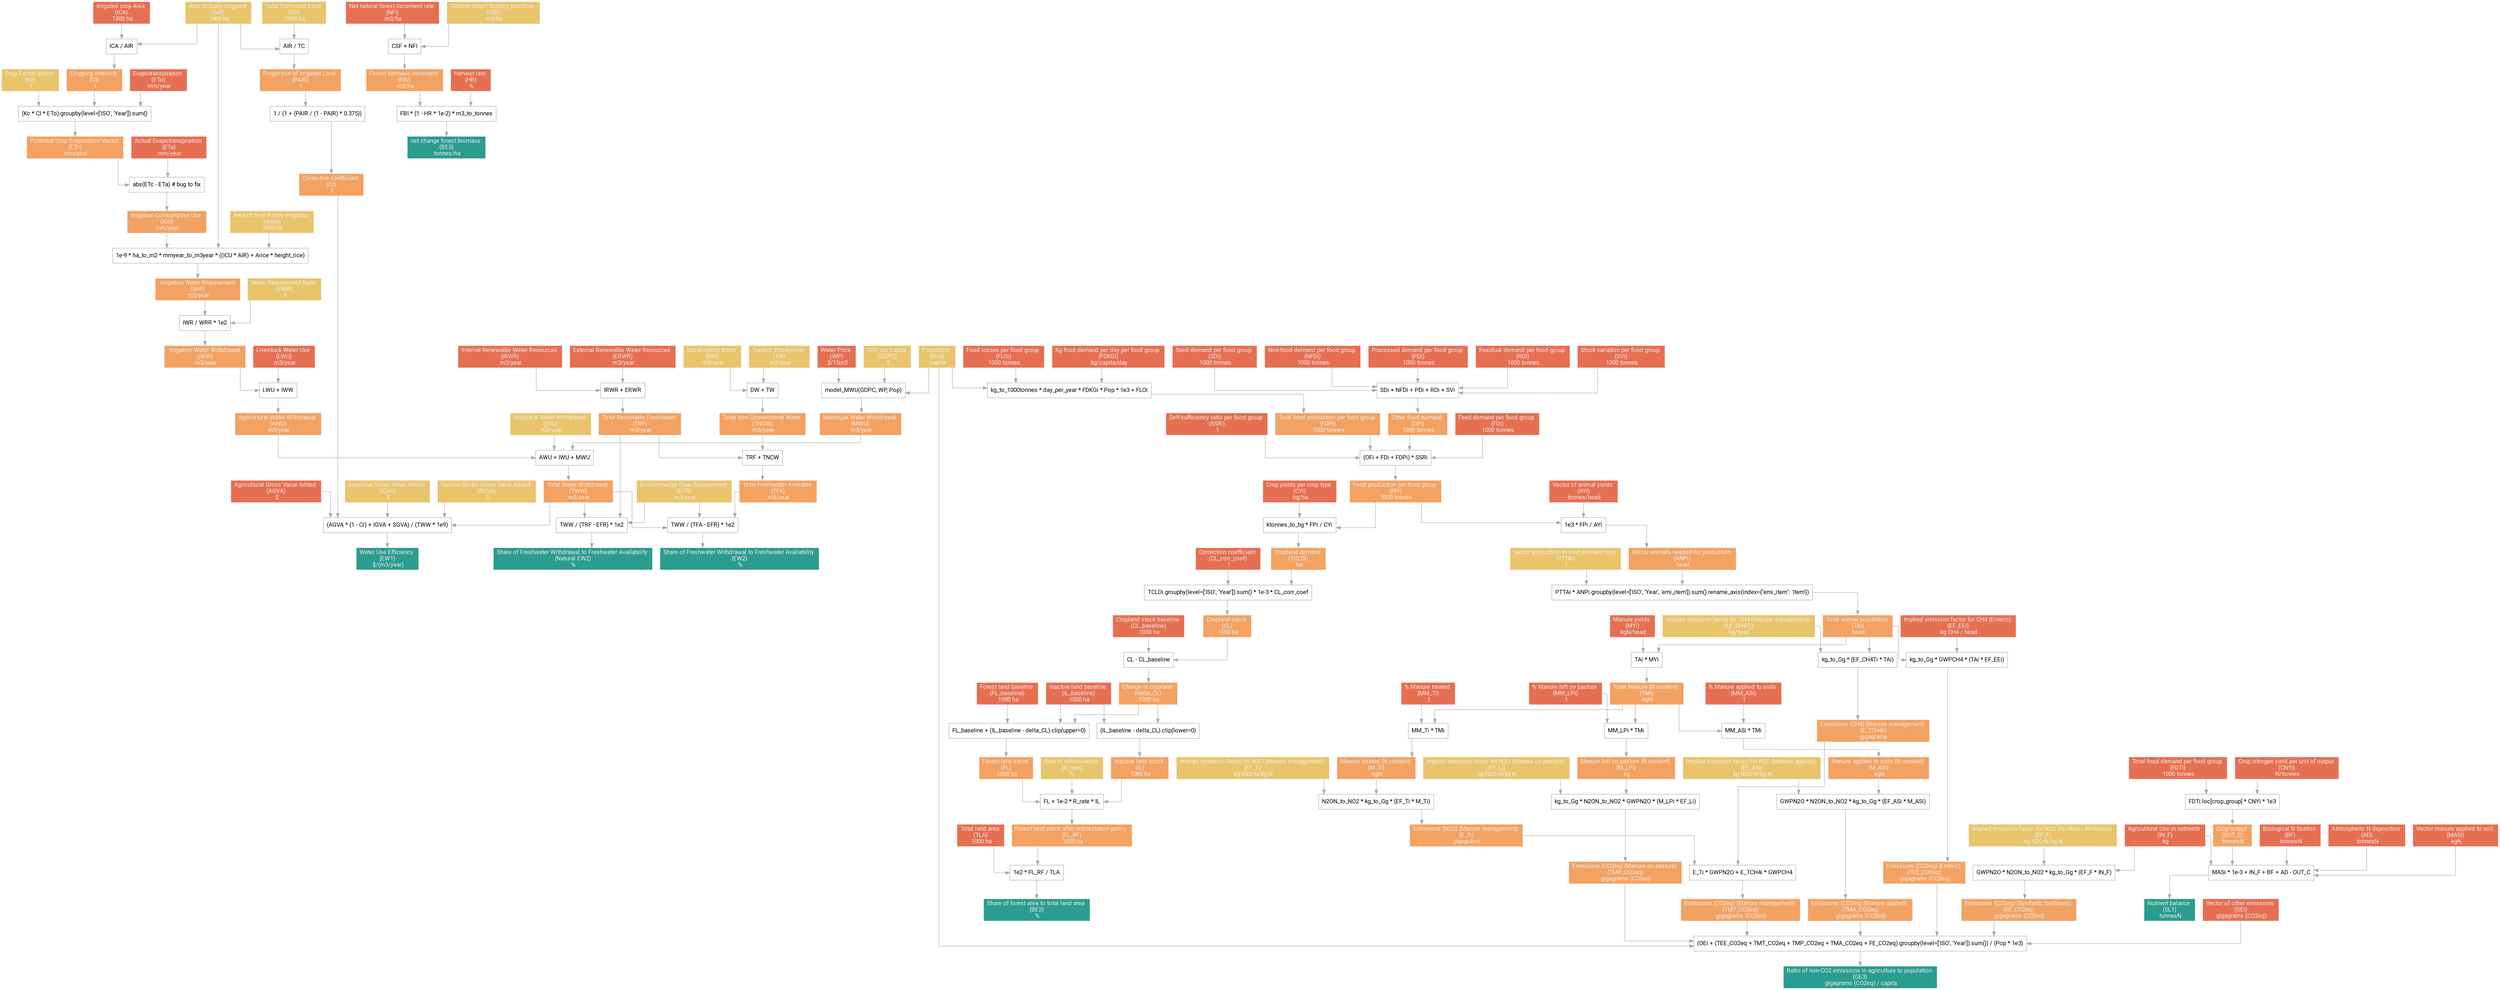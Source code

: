 digraph {
	graph [splines=ortho]
	Kc [label=Kc color="#eeeeee" fillcolor="#e9c46a" fontcolor="#eeeeee" fontname=roboto label="Crop Factor Vector 
 (Kc) 
 1" peripheries=1 shape=rectangle style=filled]
	ICA [label=ICA color="#eeeeee" fillcolor="#e76f51" fontcolor="#eeeeee" fontname=roboto label="Irrigated crop Area 
 (ICA) 
 1000 ha" peripheries=1 shape=rectangle style=filled]
	CI [label=CI color="#eeeeee" fillcolor="#f4a261" fontcolor="#eeeeee" fontname=roboto label="Cropping Intensity 
 (CI) 
 1" peripheries=1 shape=rectangle style=filled]
	CI_comp [label=CI_comp color="#A9A9A9" fillcolor="#e76f51" fontcolor="#000000" fontname=roboto label="ICA / AIR" peripheries=1 shape=rectangle style=""]
	ETo [label=ETo color="#eeeeee" fillcolor="#e76f51" fontcolor="#eeeeee" fontname=roboto label="Evapotranspiration 
 (ETo) 
 mm/year" peripheries=1 shape=rectangle style=filled]
	ETc [label=ETc color="#eeeeee" fillcolor="#f4a261" fontcolor="#eeeeee" fontname=roboto label="Potential Crop Evaporation Vector 
 (ETc) 
 mm/year" peripheries=1 shape=rectangle style=filled]
	ETc_comp [label=ETc_comp color="#A9A9A9" fillcolor="#e76f51" fontcolor="#000000" fontname=roboto label="(Kc * CI * ETo).groupby(level=['ISO', 'Year']).sum()" peripheries=1 shape=rectangle style=""]
	ETa [label=ETa color="#eeeeee" fillcolor="#e76f51" fontcolor="#eeeeee" fontname=roboto label="Actual Evapotranspiration 
 (ETa) 
 mm/year" peripheries=1 shape=rectangle style=filled]
	ICU [label=ICU color="#eeeeee" fillcolor="#f4a261" fontcolor="#eeeeee" fontname=roboto label="Irrigation Consumptive Use 
 (ICU) 
 mm/year" peripheries=1 shape=rectangle style=filled]
	ICU_comp [label=ICU_comp color="#A9A9A9" fillcolor="#e76f51" fontcolor="#000000" fontname=roboto label="abs(ETc - ETa) # bug to fix" peripheries=1 shape=rectangle style=""]
	AIR [label=AIR color="#eeeeee" fillcolor="#e9c46a" fontcolor="#eeeeee" fontname=roboto label="Area Actually Irrigated 
 (AIR) 
 1000 ha" peripheries=1 shape=rectangle style=filled]
	Arice [label=Arice color="#eeeeee" fillcolor="#e9c46a" fontcolor="#eeeeee" fontname=roboto label="Area of Rice Paddy Irrigation 
 (Arice) 
 1000 ha" peripheries=1 shape=rectangle style=filled]
	WRR [label=WRR color="#eeeeee" fillcolor="#e9c46a" fontcolor="#eeeeee" fontname=roboto label="Water Requirement Ratio 
 (WRR) 
 1" peripheries=1 shape=rectangle style=filled]
	IWR [label=IWR color="#eeeeee" fillcolor="#f4a261" fontcolor="#eeeeee" fontname=roboto label=" Irrigation Water Requirement 
 (IWR) 
 m3/year" peripheries=1 shape=rectangle style=filled]
	IWR_comp [label=IWR_comp color="#A9A9A9" fillcolor="#e76f51" fontcolor="#000000" fontname=roboto label="1e-9 * ha_to_m2 * mmyear_to_m3year * ((ICU * AIR) + Arice * height_rice)" peripheries=1 shape=rectangle style=""]
	IWW [label=IWW color="#eeeeee" fillcolor="#f4a261" fontcolor="#eeeeee" fontname=roboto label=" Irrigation Water Withdrawal 
 (IWW) 
 m3/year" peripheries=1 shape=rectangle style=filled]
	IWW_comp [label=IWW_comp color="#A9A9A9" fillcolor="#e76f51" fontcolor="#000000" fontname=roboto label="IWR / WRR * 1e2" peripheries=1 shape=rectangle style=""]
	LWU [label=LWU color="#eeeeee" fillcolor="#e76f51" fontcolor="#eeeeee" fontname=roboto label="Livestock Water Use 
 (LWU) 
 m3/year" peripheries=1 shape=rectangle style=filled]
	AWU [label=AWU color="#eeeeee" fillcolor="#f4a261" fontcolor="#eeeeee" fontname=roboto label="Agricultural Water Withdrawal 
 (AWU) 
 m3/year" peripheries=1 shape=rectangle style=filled]
	AWU_comp [label=AWU_comp color="#A9A9A9" fillcolor="#e76f51" fontcolor="#000000" fontname=roboto label="LWU + IWW" peripheries=1 shape=rectangle style=""]
	IWU [label=IWU color="#eeeeee" fillcolor="#e9c46a" fontcolor="#eeeeee" fontname=roboto label="Industrial Water Withdrawal 
 (IWU) 
 m3/year" peripheries=1 shape=rectangle style=filled]
	MWU [label=MWU color="#eeeeee" fillcolor="#f4a261" fontcolor="#eeeeee" fontname=roboto label="Municipal Water Withdrawal 
 (MWU) 
 m3/year" peripheries=1 shape=rectangle style=filled]
	MWU_comp [label=MWU_comp color="#A9A9A9" fillcolor="#e76f51" fontcolor="#000000" fontname=roboto label="model_MWU(GDPC, WP, Pop)" peripheries=1 shape=rectangle style=""]
	TWW [label=TWW color="#eeeeee" fillcolor="#f4a261" fontcolor="#eeeeee" fontname=roboto label="Total Water Withdrawal 
 (TWW) 
 m3/year" peripheries=1 shape=rectangle style=filled]
	TWW_comp [label=TWW_comp color="#A9A9A9" fillcolor="#e76f51" fontcolor="#000000" fontname=roboto label="AWU + IWU + MWU" peripheries=1 shape=rectangle style=""]
	AGVA [label=AGVA color="#eeeeee" fillcolor="#e76f51" fontcolor="#eeeeee" fontname=roboto label="Agricultural Gross Value Added 
 (AGVA) 
 $" peripheries=1 shape=rectangle style=filled]
	TC [label=TC color="#eeeeee" fillcolor="#e9c46a" fontcolor="#eeeeee" fontname=roboto label="Total Cultivated Land 
 (TC) 
 1000 ha" peripheries=1 shape=rectangle style=filled]
	PAIR [label=PAIR color="#eeeeee" fillcolor="#f4a261" fontcolor="#eeeeee" fontname=roboto label="Proportion of Irrigated Land 
 (PAIR) 
 1" peripheries=1 shape=rectangle style=filled]
	PAIR_comp [label=PAIR_comp color="#A9A9A9" fillcolor="#e76f51" fontcolor="#000000" fontname=roboto label="AIR / TC" peripheries=1 shape=rectangle style=""]
	Cr [label=Cr color="#eeeeee" fillcolor="#f4a261" fontcolor="#eeeeee" fontname=roboto label="Corrective coefficient 
 (Cr) 
 1" peripheries=1 shape=rectangle style=filled]
	Cr_comp [label=Cr_comp color="#A9A9A9" fillcolor="#e76f51" fontcolor="#000000" fontname=roboto label="1 / (1 + (PAIR / (1 - PAIR) * 0.375))" peripheries=1 shape=rectangle style=""]
	IGVA [label=IGVA color="#eeeeee" fillcolor="#e9c46a" fontcolor="#eeeeee" fontname=roboto label="Industrial Gross Value Added 
 (IGVA) 
 $" peripheries=1 shape=rectangle style=filled]
	SGVA [label=SGVA color="#eeeeee" fillcolor="#e9c46a" fontcolor="#eeeeee" fontname=roboto label="Service Sector Gross Value Added 
 (SGVA) 
 $" peripheries=1 shape=rectangle style=filled]
	EW1 [label=EW1 color="#eeeeee" fillcolor="#2a9d8f" fontcolor="#eeeeee" fontname=roboto label="Water Use Efficiency 
 (EW1) 
 $/(m3/year)" peripheries=1 shape=rectangle style=filled]
	EW1_comp [label=EW1_comp color="#A9A9A9" fillcolor="#e76f51" fontcolor="#000000" fontname=roboto label="(AGVA * (1 - Cr) + IGVA + SGVA) / (TWW * 1e9)" peripheries=1 shape=rectangle style=""]
	IRWR [label=IRWR color="#eeeeee" fillcolor="#e76f51" fontcolor="#eeeeee" fontname=roboto label="Internal Renewable Water Resources 
 (IRWR) 
 m3/year" peripheries=1 shape=rectangle style=filled]
	ERWR [label=ERWR color="#eeeeee" fillcolor="#e76f51" fontcolor="#eeeeee" fontname=roboto label="External Renewable Water Resources 
 (ERWR) 
 m3/year" peripheries=1 shape=rectangle style=filled]
	TRF [label=TRF color="#eeeeee" fillcolor="#f4a261" fontcolor="#eeeeee" fontname=roboto label="Total Renewable Freshwater 
 (TRF) 
 m3/year" peripheries=1 shape=rectangle style=filled]
	TRF_comp [label=TRF_comp color="#A9A9A9" fillcolor="#e76f51" fontcolor="#000000" fontname=roboto label="IRWR + ERWR" peripheries=1 shape=rectangle style=""]
	DW [label=DW color="#eeeeee" fillcolor="#e9c46a" fontcolor="#eeeeee" fontname=roboto label="Desalination Water 
 (DW) 
 m3/year" peripheries=1 shape=rectangle style=filled]
	TW [label=TW color="#eeeeee" fillcolor="#e9c46a" fontcolor="#eeeeee" fontname=roboto label="Treated Wastewater 
 (TW) 
 m3/year" peripheries=1 shape=rectangle style=filled]
	TNCW [label=TNCW color="#eeeeee" fillcolor="#f4a261" fontcolor="#eeeeee" fontname=roboto label="Total Non Conventional Water 
 (TNCW) 
 m3/year" peripheries=1 shape=rectangle style=filled]
	TNCW_comp [label=TNCW_comp color="#A9A9A9" fillcolor="#e76f51" fontcolor="#000000" fontname=roboto label="DW + TW" peripheries=1 shape=rectangle style=""]
	TFA [label=TFA color="#eeeeee" fillcolor="#f4a261" fontcolor="#eeeeee" fontname=roboto label="Total Freshwater Available 
 (TFA) 
 m3/year" peripheries=1 shape=rectangle style=filled]
	TFA_comp [label=TFA_comp color="#A9A9A9" fillcolor="#e76f51" fontcolor="#000000" fontname=roboto label="TRF + TNCW" peripheries=1 shape=rectangle style=""]
	EFR [label=EFR color="#eeeeee" fillcolor="#e9c46a" fontcolor="#eeeeee" fontname=roboto label="Environmental Flow Requirement 
 (EFR) 
 m3/year" peripheries=1 shape=rectangle style=filled]
	EW2 [label=EW2 color="#eeeeee" fillcolor="#2a9d8f" fontcolor="#eeeeee" fontname=roboto label="Share of Freshwater Withdrawal to Freshwater Availability 
 (EW2) 
 %" peripheries=1 shape=rectangle style=filled]
	EW2_comp [label=EW2_comp color="#A9A9A9" fillcolor="#e76f51" fontcolor="#000000" fontname=roboto label="TWW / (TFA - EFR) * 1e2" peripheries=1 shape=rectangle style=""]
	"Natural EW2" [label="Natural EW2" color="#eeeeee" fillcolor="#2a9d8f" fontcolor="#eeeeee" fontname=roboto label="Share of Freshwater Withdrawal to Freshwater Availability 
 (Natural EW2) 
 %" peripheries=1 shape=rectangle style=filled]
	"Natural EW2_comp" [label="Natural EW2_comp" color="#A9A9A9" fillcolor="#e76f51" fontcolor="#000000" fontname=roboto label="TWW / (TRF - EFR) * 1e2" peripheries=1 shape=rectangle style=""]
	WP [label=WP color="#eeeeee" fillcolor="#e76f51" fontcolor="#eeeeee" fontname=roboto label="Water Price 
 (WP) 
 $/15m3" peripheries=1 shape=rectangle style=filled]
	GDPC [label=GDPC color="#eeeeee" fillcolor="#e9c46a" fontcolor="#eeeeee" fontname=roboto label="GDP per capita 
 (GDPC) 
 $" peripheries=1 shape=rectangle style=filled]
	Pop [label=Pop color="#eeeeee" fillcolor="#e9c46a" fontcolor="#eeeeee" fontname=roboto label="Population 
 (Pop) 
 capita" peripheries=1 shape=rectangle style=filled]
	TCLDi [label=TCLDi color="#eeeeee" fillcolor="#f4a261" fontcolor="#eeeeee" fontname=roboto label="Cropland demand 
 (TCLDi) 
 ha" peripheries=1 shape=rectangle style=filled]
	TCLDi_comp [label=TCLDi_comp color="#A9A9A9" fillcolor="#e76f51" fontcolor="#000000" fontname=roboto label="ktonnes_to_hg * FPi / CYi" peripheries=1 shape=rectangle style=""]
	CYi [label=CYi color="#eeeeee" fillcolor="#e76f51" fontcolor="#eeeeee" fontname=roboto label="Crop yields per crop type 
 (CYi) 
 hg/ha" peripheries=1 shape=rectangle style=filled]
	FPi [label=FPi color="#eeeeee" fillcolor="#f4a261" fontcolor="#eeeeee" fontname=roboto label="Food production per food group 
 (FPi) 
 1000 tonnes" peripheries=1 shape=rectangle style=filled]
	FPi_comp [label=FPi_comp color="#A9A9A9" fillcolor="#e76f51" fontcolor="#000000" fontname=roboto label="(OFi + FDi + FDPi) * SSRi" peripheries=1 shape=rectangle style=""]
	FLOi [label=FLOi color="#eeeeee" fillcolor="#e76f51" fontcolor="#eeeeee" fontname=roboto label="Food losses per food group 
 (FLOi) 
 1000 tonnes" peripheries=1 shape=rectangle style=filled]
	FDKGi [label=FDKGi color="#eeeeee" fillcolor="#e76f51" fontcolor="#eeeeee" fontname=roboto label="Kg food demand per day per food group 
 (FDKGi) 
 kg/capita/day" peripheries=1 shape=rectangle style=filled]
	SSRi [label=SSRi color="#eeeeee" fillcolor="#e76f51" fontcolor="#eeeeee" fontname=roboto label="Self-sufficiency ratio per food group 
 (SSRi) 
 1" peripheries=1 shape=rectangle style=filled]
	FDPi [label=FDPi color="#eeeeee" fillcolor="#f4a261" fontcolor="#eeeeee" fontname=roboto label="Total food production per food group 
 (FDPi) 
 1000 tonnes" peripheries=1 shape=rectangle style=filled]
	FDPi_comp [label=FDPi_comp color="#A9A9A9" fillcolor="#e76f51" fontcolor="#000000" fontname=roboto label="kg_to_1000tonnes * day_per_year * FDKGi * Pop * 1e3 + FLOi" peripheries=1 shape=rectangle style=""]
	OFi [label=OFi color="#eeeeee" fillcolor="#f4a261" fontcolor="#eeeeee" fontname=roboto label="Other food demand 
 (OFi) 
 1000 tonnes" peripheries=1 shape=rectangle style=filled]
	OFi_comp [label=OFi_comp color="#A9A9A9" fillcolor="#e76f51" fontcolor="#000000" fontname=roboto label="SDi + NFDi + PDi + RDi + SVi" peripheries=1 shape=rectangle style=""]
	SDi [label=SDi color="#eeeeee" fillcolor="#e76f51" fontcolor="#eeeeee" fontname=roboto label="Seed demand per food group 
 (SDi) 
 1000 tonnes" peripheries=1 shape=rectangle style=filled]
	NFDi [label=NFDi color="#eeeeee" fillcolor="#e76f51" fontcolor="#eeeeee" fontname=roboto label="Non-food demand per food group 
 (NFDi) 
 1000 tonnes" peripheries=1 shape=rectangle style=filled]
	PDi [label=PDi color="#eeeeee" fillcolor="#e76f51" fontcolor="#eeeeee" fontname=roboto label="Processed demand per food group 
 (PDi) 
 1000 tonnes" peripheries=1 shape=rectangle style=filled]
	RDi [label=RDi color="#eeeeee" fillcolor="#e76f51" fontcolor="#eeeeee" fontname=roboto label="Residual demand per food group 
 (RDi) 
 1000 tonnes" peripheries=1 shape=rectangle style=filled]
	SVi [label=SVi color="#eeeeee" fillcolor="#e76f51" fontcolor="#eeeeee" fontname=roboto label="Stock variation per food group 
 (SVi) 
 1000 tonnes" peripheries=1 shape=rectangle style=filled]
	FDi [label=FDi color="#eeeeee" fillcolor="#e76f51" fontcolor="#eeeeee" fontname=roboto label="Feed demand per food group 
 (FDi) 
 1000 tonnes" peripheries=1 shape=rectangle style=filled]
	CL [label=CL color="#eeeeee" fillcolor="#f4a261" fontcolor="#eeeeee" fontname=roboto label="Cropland stock 
 (CL) 
 1000 ha" peripheries=1 shape=rectangle style=filled]
	CL_comp [label=CL_comp color="#A9A9A9" fillcolor="#e76f51" fontcolor="#000000" fontname=roboto label="TCLDi.groupby(level=['ISO', 'Year']).sum() * 1e-3 * CL_corr_coef" peripheries=1 shape=rectangle style=""]
	CL_baseline [label=CL_baseline color="#eeeeee" fillcolor="#e76f51" fontcolor="#eeeeee" fontname=roboto label="Cropland stock baseline 
 (CL_baseline) 
 1000 ha" peripheries=1 shape=rectangle style=filled]
	delta_CL [label=delta_CL color="#eeeeee" fillcolor="#f4a261" fontcolor="#eeeeee" fontname=roboto label="Change in cropland 
 (delta_CL) 
 1000 ha" peripheries=1 shape=rectangle style=filled]
	delta_CL_comp [label=delta_CL_comp color="#A9A9A9" fillcolor="#e76f51" fontcolor="#000000" fontname=roboto label="CL - CL_baseline" peripheries=1 shape=rectangle style=""]
	IL_baseline [label=IL_baseline color="#eeeeee" fillcolor="#e76f51" fontcolor="#eeeeee" fontname=roboto label="Inactive land baseline 
 (IL_baseline) 
 1000 ha" peripheries=1 shape=rectangle style=filled]
	FL_baseline [label=FL_baseline color="#eeeeee" fillcolor="#e76f51" fontcolor="#eeeeee" fontname=roboto label="Forest land baseline 
 (FL_baseline) 
 1000 ha" peripheries=1 shape=rectangle style=filled]
	IL [label=IL color="#eeeeee" fillcolor="#f4a261" fontcolor="#eeeeee" fontname=roboto label="Inactive land stock 
 (IL) 
 1000 ha" peripheries=1 shape=rectangle style=filled]
	IL_comp [label=IL_comp color="#A9A9A9" fillcolor="#e76f51" fontcolor="#000000" fontname=roboto label="(IL_baseline - delta_CL).clip(lower=0)" peripheries=1 shape=rectangle style=""]
	FL [label=FL color="#eeeeee" fillcolor="#f4a261" fontcolor="#eeeeee" fontname=roboto label="Forest land stock 
 (FL) 
 1000 ha" peripheries=1 shape=rectangle style=filled]
	FL_comp [label=FL_comp color="#A9A9A9" fillcolor="#e76f51" fontcolor="#000000" fontname=roboto label="FL_baseline + (IL_baseline - delta_CL).clip(upper=0)" peripheries=1 shape=rectangle style=""]
	TLA [label=TLA color="#eeeeee" fillcolor="#e76f51" fontcolor="#eeeeee" fontname=roboto label="Total land area 
 (TLA) 
 1000 ha" peripheries=1 shape=rectangle style=filled]
	R_rate [label=R_rate color="#eeeeee" fillcolor="#e9c46a" fontcolor="#eeeeee" fontname=roboto label="Rate of reforestation 
 (R_rate) 
 %" peripheries=1 shape=rectangle style=filled]
	FL_RF [label=FL_RF color="#eeeeee" fillcolor="#f4a261" fontcolor="#eeeeee" fontname=roboto label="Forest land stock after reforestation policy 
 (FL_RF) 
 1000 ha" peripheries=1 shape=rectangle style=filled]
	FL_RF_comp [label=FL_RF_comp color="#A9A9A9" fillcolor="#e76f51" fontcolor="#000000" fontname=roboto label="FL + 1e-2 * R_rate * IL" peripheries=1 shape=rectangle style=""]
	BE2 [label=BE2 color="#eeeeee" fillcolor="#2a9d8f" fontcolor="#eeeeee" fontname=roboto label="Share of forest area to total land area 
 (BE2) 
 %" peripheries=1 shape=rectangle style=filled]
	BE2_comp [label=BE2_comp color="#A9A9A9" fillcolor="#e76f51" fontcolor="#000000" fontname=roboto label="1e2 * FL_RF / TLA" peripheries=1 shape=rectangle style=""]
	CL_corr_coef [label=CL_corr_coef color="#eeeeee" fillcolor="#e76f51" fontcolor="#eeeeee" fontname=roboto label="Correction coefficient 
 (CL_corr_coef) 
 1" peripheries=1 shape=rectangle style=filled]
	TAi [label=TAi color="#eeeeee" fillcolor="#f4a261" fontcolor="#eeeeee" fontname=roboto label="Total animal population 
 (TAi) 
 head" peripheries=1 shape=rectangle style=filled]
	TAi_comp [label=TAi_comp color="#A9A9A9" fillcolor="#e76f51" fontcolor="#000000" fontname=roboto label="PTTAi * ANPi.groupby(level=['ISO', 'Year', 'emi_item']).sum().rename_axis(index={\"emi_item\": 'Item'})" peripheries=1 shape=rectangle style=""]
	MYi [label=MYi color="#eeeeee" fillcolor="#e76f51" fontcolor="#eeeeee" fontname=roboto label="Manure yields 
 (MYi) 
 kgN/head" peripheries=1 shape=rectangle style=filled]
	TMi [label=TMi color="#eeeeee" fillcolor="#f4a261" fontcolor="#eeeeee" fontname=roboto label="Total Manure (N content) 
 (TMi) 
 kgN" peripheries=1 shape=rectangle style=filled]
	TMi_comp [label=TMi_comp color="#A9A9A9" fillcolor="#e76f51" fontcolor="#000000" fontname=roboto label="TAi * MYi" peripheries=1 shape=rectangle style=""]
	AYi [label=AYi color="#eeeeee" fillcolor="#e76f51" fontcolor="#eeeeee" fontname=roboto label="Vector of animal yields 
 (AYi) 
 tonnes/head" peripheries=1 shape=rectangle style=filled]
	ANPi [label=ANPi color="#eeeeee" fillcolor="#f4a261" fontcolor="#eeeeee" fontname=roboto label="Vector animals needed for production 
 (ANPi) 
 head" peripheries=1 shape=rectangle style=filled]
	ANPi_comp [label=ANPi_comp color="#A9A9A9" fillcolor="#e76f51" fontcolor="#000000" fontname=roboto label="1e3 * FPi / AYi" peripheries=1 shape=rectangle style=""]
	PTTAi [label=PTTAi color="#eeeeee" fillcolor="#e9c46a" fontcolor="#eeeeee" fontname=roboto label="vector production-to-total animals ratio 
 (PTTAi) 
 1" peripheries=1 shape=rectangle style=filled]
	MM_ASi [label=MM_ASi color="#eeeeee" fillcolor="#e76f51" fontcolor="#eeeeee" fontname=roboto label="% Manure applied to soils 
 (MM_ASi) 
 1" peripheries=1 shape=rectangle style=filled]
	MM_LPi [label=MM_LPi color="#eeeeee" fillcolor="#e76f51" fontcolor="#eeeeee" fontname=roboto label="% Manure left on pasture 
 (MM_LPi) 
 1" peripheries=1 shape=rectangle style=filled]
	MM_Ti [label=MM_Ti color="#eeeeee" fillcolor="#e76f51" fontcolor="#eeeeee" fontname=roboto label="% Manure treated 
 (MM_Ti) 
 1" peripheries=1 shape=rectangle style=filled]
	M_Ti [label=M_Ti color="#eeeeee" fillcolor="#f4a261" fontcolor="#eeeeee" fontname=roboto label="Manure treated (N content) 
 (M_Ti) 
 kgN" peripheries=1 shape=rectangle style=filled]
	M_Ti_comp [label=M_Ti_comp color="#A9A9A9" fillcolor="#e76f51" fontcolor="#000000" fontname=roboto label="MM_Ti * TMi" peripheries=1 shape=rectangle style=""]
	M_LPi [label=M_LPi color="#eeeeee" fillcolor="#f4a261" fontcolor="#eeeeee" fontname=roboto label="Manure left on pasture (N content) 
 (M_LPi) 
 kg" peripheries=1 shape=rectangle style=filled]
	M_LPi_comp [label=M_LPi_comp color="#A9A9A9" fillcolor="#e76f51" fontcolor="#000000" fontname=roboto label="MM_LPi * TMi" peripheries=1 shape=rectangle style=""]
	M_ASi [label=M_ASi color="#eeeeee" fillcolor="#f4a261" fontcolor="#eeeeee" fontname=roboto label="Manure applied to soils (N content) 
 (M_ASi) 
 kgN" peripheries=1 shape=rectangle style=filled]
	M_ASi_comp [label=M_ASi_comp color="#A9A9A9" fillcolor="#e76f51" fontcolor="#000000" fontname=roboto label="MM_ASi * TMi" peripheries=1 shape=rectangle style=""]
	EF_Li [label=EF_Li color="#eeeeee" fillcolor="#e9c46a" fontcolor="#eeeeee" fontname=roboto label="Implied emission factor for N2O (Manure on pasture) 
 (EF_Li) 
 kg N2O-N/kg N" peripheries=1 shape=rectangle style=filled]
	TMP_CO2eq [label=TMP_CO2eq color="#eeeeee" fillcolor="#f4a261" fontcolor="#eeeeee" fontname=roboto label="Emissions (CO2eq) (Manure on pasture) 
 (TMP_CO2eq) 
 gigagrams (CO2eq)" peripheries=1 shape=rectangle style=filled]
	TMP_CO2eq_comp [label=TMP_CO2eq_comp color="#A9A9A9" fillcolor="#e76f51" fontcolor="#000000" fontname=roboto label="kg_to_Gg * N2ON_to_NO2 * GWPN2O * (M_LPi * EF_Li)" peripheries=1 shape=rectangle style=""]
	EF_Ti [label=EF_Ti color="#eeeeee" fillcolor="#e9c46a" fontcolor="#eeeeee" fontname=roboto label="Implied emission factor for N2O (Manure management) 
 (EF_Ti) 
 kg N2O-N/kg N" peripheries=1 shape=rectangle style=filled]
	EF_CH4Ti [label=EF_CH4Ti color="#eeeeee" fillcolor="#e9c46a" fontcolor="#eeeeee" fontname=roboto label="Implied emission factor for CH4 (Manure management) 
 (EF_CH4Ti) 
 kg/head" peripheries=1 shape=rectangle style=filled]
	E_Ti [label=E_Ti color="#eeeeee" fillcolor="#f4a261" fontcolor="#eeeeee" fontname=roboto label="Emissions (N2O) (Manure management) 
 (E_Ti) 
 gigagrams" peripheries=1 shape=rectangle style=filled]
	E_Ti_comp [label=E_Ti_comp color="#A9A9A9" fillcolor="#e76f51" fontcolor="#000000" fontname=roboto label="N2ON_to_NO2 * kg_to_Gg * (EF_Ti * M_Ti)" peripheries=1 shape=rectangle style=""]
	E_TCH4i [label=E_TCH4i color="#eeeeee" fillcolor="#f4a261" fontcolor="#eeeeee" fontname=roboto label="Emissions (CH4) (Manure management) 
 (E_TCH4i) 
 gigagrams" peripheries=1 shape=rectangle style=filled]
	E_TCH4i_comp [label=E_TCH4i_comp color="#A9A9A9" fillcolor="#e76f51" fontcolor="#000000" fontname=roboto label="kg_to_Gg * (EF_CH4Ti * TAi)" peripheries=1 shape=rectangle style=""]
	TMT_CO2eq [label=TMT_CO2eq color="#eeeeee" fillcolor="#f4a261" fontcolor="#eeeeee" fontname=roboto label="Emissions (CO2eq) (Manure management) 
 (TMT_CO2eq) 
 gigagrams (CO2eq)" peripheries=1 shape=rectangle style=filled]
	TMT_CO2eq_comp [label=TMT_CO2eq_comp color="#A9A9A9" fillcolor="#e76f51" fontcolor="#000000" fontname=roboto label="E_Ti * GWPN2O + E_TCH4i * GWPCH4" peripheries=1 shape=rectangle style=""]
	EF_ASi [label=EF_ASi color="#eeeeee" fillcolor="#e9c46a" fontcolor="#eeeeee" fontname=roboto label="Implied emission factor for N2O (Manure applied) 
 (EF_ASi) 
 kg N2O-N/kg N" peripheries=1 shape=rectangle style=filled]
	TMA_CO2eq [label=TMA_CO2eq color="#eeeeee" fillcolor="#f4a261" fontcolor="#eeeeee" fontname=roboto label="Emissions (CO2eq) (Manure applied) 
 (TMA_CO2eq) 
 gigagrams (CO2eq)" peripheries=1 shape=rectangle style=filled]
	TMA_CO2eq_comp [label=TMA_CO2eq_comp color="#A9A9A9" fillcolor="#e76f51" fontcolor="#000000" fontname=roboto label="GWPN2O * N2ON_to_NO2 * kg_to_Gg * (EF_ASi * M_ASi)" peripheries=1 shape=rectangle style=""]
	EF_EEi [label=EF_EEi color="#eeeeee" fillcolor="#e76f51" fontcolor="#eeeeee" fontname=roboto label="Implied emission factor for CH4 (Enteric) 
 (EF_EEi) 
 kg CH4 / head" peripheries=1 shape=rectangle style=filled]
	TEE_CO2eq [label=TEE_CO2eq color="#eeeeee" fillcolor="#f4a261" fontcolor="#eeeeee" fontname=roboto label="Emissions (CO2eq) (Enteric) 
 (TEE_CO2eq) 
 gigagrams (CO2eq)" peripheries=1 shape=rectangle style=filled]
	TEE_CO2eq_comp [label=TEE_CO2eq_comp color="#A9A9A9" fillcolor="#e76f51" fontcolor="#000000" fontname=roboto label="kg_to_Gg * GWPCH4 * (TAi * EF_EEi)" peripheries=1 shape=rectangle style=""]
	IN_F [label=IN_F color="#eeeeee" fillcolor="#e76f51" fontcolor="#eeeeee" fontname=roboto label="Agricultural Use in nutrients 
 (IN_F) 
 kg" peripheries=1 shape=rectangle style=filled]
	EF_F [label=EF_F color="#eeeeee" fillcolor="#e9c46a" fontcolor="#eeeeee" fontname=roboto label="Implied emission factor for N2O (Synthetic fertilizers) 
 (EF_F) 
 kg N2O-N/kg N" peripheries=1 shape=rectangle style=filled]
	FE_CO2eq [label=FE_CO2eq color="#eeeeee" fillcolor="#f4a261" fontcolor="#eeeeee" fontname=roboto label="Emissions (CO2eq) (Synthetic fertilizers) 
 (FE_CO2eq) 
 gigagrams (CO2eq)" peripheries=1 shape=rectangle style=filled]
	FE_CO2eq_comp [label=FE_CO2eq_comp color="#A9A9A9" fillcolor="#e76f51" fontcolor="#000000" fontname=roboto label="GWPN2O * N2ON_to_NO2 * kg_to_Gg * (EF_F * IN_F)" peripheries=1 shape=rectangle style=""]
	OEi [label=OEi color="#eeeeee" fillcolor="#e76f51" fontcolor="#eeeeee" fontname=roboto label="Vector of other emissions 
 (OEi) 
 gigagrams (CO2eq)" peripheries=1 shape=rectangle style=filled]
	GE3 [label=GE3 color="#eeeeee" fillcolor="#2a9d8f" fontcolor="#eeeeee" fontname=roboto label="Ratio of non-CO2 emissions in agriculture to population 
 (GE3) 
 gigagrams (CO2eq) / capita" peripheries=1 shape=rectangle style=filled]
	GE3_comp [label=GE3_comp color="#A9A9A9" fillcolor="#e76f51" fontcolor="#000000" fontname=roboto label="(OEi + (TEE_CO2eq + TMT_CO2eq + TMP_CO2eq + TMA_CO2eq + FE_CO2eq).groupby(level=['ISO', 'Year']).sum()) / (Pop * 1e3)" peripheries=1 shape=rectangle style=""]
	NFI [label=NFI color="#eeeeee" fillcolor="#e76f51" fontcolor="#eeeeee" fontname=roboto label="Net natural forest increment rate 
 (NFI) 
 m3/ha" peripheries=1 shape=rectangle style=filled]
	CSF [label=CSF color="#eeeeee" fillcolor="#e9c46a" fontcolor="#eeeeee" fontname=roboto label="Climate smart forestry practices 
 (CSF) 
 m3/ha" peripheries=1 shape=rectangle style=filled]
	FBI [label=FBI color="#eeeeee" fillcolor="#f4a261" fontcolor="#eeeeee" fontname=roboto label="Forest biomass increment 
 (FBI) 
 m3/ha" peripheries=1 shape=rectangle style=filled]
	FBI_comp [label=FBI_comp color="#A9A9A9" fillcolor="#e76f51" fontcolor="#000000" fontname=roboto label="CSF + NFI" peripheries=1 shape=rectangle style=""]
	HR [label=HR color="#eeeeee" fillcolor="#e76f51" fontcolor="#eeeeee" fontname=roboto label="Harvest rate 
 (HR) 
 %" peripheries=1 shape=rectangle style=filled]
	BE3 [label=BE3 color="#eeeeee" fillcolor="#2a9d8f" fontcolor="#eeeeee" fontname=roboto label="net change forest biomass 
 (BE3) 
 tonnes/ha" peripheries=1 shape=rectangle style=filled]
	BE3_comp [label=BE3_comp color="#A9A9A9" fillcolor="#e76f51" fontcolor="#000000" fontname=roboto label="FBI * (1 - HR * 1e-2) * m3_to_tonnes" peripheries=1 shape=rectangle style=""]
	FDTi [label=FDTi color="#eeeeee" fillcolor="#e76f51" fontcolor="#eeeeee" fontname=roboto label="Total food demand per food group 
 (FDTi) 
 1000 tonnes" peripheries=1 shape=rectangle style=filled]
	CNYi [label=CNYi color="#eeeeee" fillcolor="#e76f51" fontcolor="#eeeeee" fontname=roboto label="Crop nitrogen yield per unit of output 
 (CNYi) 
 N/tonnes" peripheries=1 shape=rectangle style=filled]
	OUT_C [label=OUT_C color="#eeeeee" fillcolor="#f4a261" fontcolor="#eeeeee" fontname=roboto label="Crop output 
 (OUT_C) 
 tonnesN" peripheries=1 shape=rectangle style=filled]
	OUT_C_comp [label=OUT_C_comp color="#A9A9A9" fillcolor="#e76f51" fontcolor="#000000" fontname=roboto label="FDTi.loc[crop_group] * CNYi * 1e3" peripheries=1 shape=rectangle style=""]
	BF [label=BF color="#eeeeee" fillcolor="#e76f51" fontcolor="#eeeeee" fontname=roboto label="Biological N fixation 
 (BF) 
 tonnesN" peripheries=1 shape=rectangle style=filled]
	AD [label=AD color="#eeeeee" fillcolor="#e76f51" fontcolor="#eeeeee" fontname=roboto label="Atmospheric N deposition 
 (AD) 
 tonnesN" peripheries=1 shape=rectangle style=filled]
	MASi [label=MASi color="#eeeeee" fillcolor="#e76f51" fontcolor="#eeeeee" fontname=roboto label="Vector manure applied to soil 
 (MASi) 
 kgN" peripheries=1 shape=rectangle style=filled]
	SL1 [label=SL1 color="#eeeeee" fillcolor="#2a9d8f" fontcolor="#eeeeee" fontname=roboto label="Nutrient balance 
 (SL1) 
 tonnesN" peripheries=1 shape=rectangle style=filled]
	SL1_comp [label=SL1_comp color="#A9A9A9" fillcolor="#e76f51" fontcolor="#000000" fontname=roboto label="MASi * 1e-3 + IN_F + BF + AD - OUT_C" peripheries=1 shape=rectangle style=""]
	Kc -> ETc_comp [color="#A9A9A9"]
	ICA -> CI_comp [color="#A9A9A9"]
	CI -> ETc_comp [color="#A9A9A9"]
	CI_comp -> CI [color="#A9A9A9"]
	ETo -> ETc_comp [color="#A9A9A9"]
	ETc -> ICU_comp [color="#A9A9A9"]
	ETc_comp -> ETc [color="#A9A9A9"]
	ETa -> ICU_comp [color="#A9A9A9"]
	ICU -> IWR_comp [color="#A9A9A9"]
	ICU_comp -> ICU [color="#A9A9A9"]
	AIR -> CI_comp [color="#A9A9A9"]
	AIR -> IWR_comp [color="#A9A9A9"]
	AIR -> PAIR_comp [color="#A9A9A9"]
	Arice -> IWR_comp [color="#A9A9A9"]
	WRR -> IWW_comp [color="#A9A9A9"]
	IWR -> IWW_comp [color="#A9A9A9"]
	IWR_comp -> IWR [color="#A9A9A9"]
	IWW -> AWU_comp [color="#A9A9A9"]
	IWW_comp -> IWW [color="#A9A9A9"]
	LWU -> AWU_comp [color="#A9A9A9"]
	AWU -> TWW_comp [color="#A9A9A9"]
	AWU_comp -> AWU [color="#A9A9A9"]
	IWU -> TWW_comp [color="#A9A9A9"]
	MWU -> TWW_comp [color="#A9A9A9"]
	MWU_comp -> MWU [color="#A9A9A9"]
	TWW -> EW1_comp [color="#A9A9A9"]
	TWW -> EW2_comp [color="#A9A9A9"]
	TWW -> "Natural EW2_comp" [color="#A9A9A9"]
	TWW_comp -> TWW [color="#A9A9A9"]
	AGVA -> EW1_comp [color="#A9A9A9"]
	TC -> PAIR_comp [color="#A9A9A9"]
	PAIR -> Cr_comp [color="#A9A9A9"]
	PAIR_comp -> PAIR [color="#A9A9A9"]
	Cr -> EW1_comp [color="#A9A9A9"]
	Cr_comp -> Cr [color="#A9A9A9"]
	IGVA -> EW1_comp [color="#A9A9A9"]
	SGVA -> EW1_comp [color="#A9A9A9"]
	EW1_comp -> EW1 [color="#A9A9A9"]
	IRWR -> TRF_comp [color="#A9A9A9"]
	ERWR -> TRF_comp [color="#A9A9A9"]
	TRF -> TFA_comp [color="#A9A9A9"]
	TRF -> "Natural EW2_comp" [color="#A9A9A9"]
	TRF_comp -> TRF [color="#A9A9A9"]
	DW -> TNCW_comp [color="#A9A9A9"]
	TW -> TNCW_comp [color="#A9A9A9"]
	TNCW -> TFA_comp [color="#A9A9A9"]
	TNCW_comp -> TNCW [color="#A9A9A9"]
	TFA -> EW2_comp [color="#A9A9A9"]
	TFA_comp -> TFA [color="#A9A9A9"]
	EFR -> EW2_comp [color="#A9A9A9"]
	EFR -> "Natural EW2_comp" [color="#A9A9A9"]
	EW2_comp -> EW2 [color="#A9A9A9"]
	"Natural EW2_comp" -> "Natural EW2" [color="#A9A9A9"]
	WP -> MWU_comp [color="#A9A9A9"]
	GDPC -> MWU_comp [color="#A9A9A9"]
	Pop -> MWU_comp [color="#A9A9A9"]
	Pop -> FDPi_comp [color="#A9A9A9"]
	Pop -> GE3_comp [color="#A9A9A9"]
	TCLDi -> CL_comp [color="#A9A9A9"]
	TCLDi_comp -> TCLDi [color="#A9A9A9"]
	CYi -> TCLDi_comp [color="#A9A9A9"]
	FPi -> TCLDi_comp [color="#A9A9A9"]
	FPi -> ANPi_comp [color="#A9A9A9"]
	FPi_comp -> FPi [color="#A9A9A9"]
	FLOi -> FDPi_comp [color="#A9A9A9"]
	FDKGi -> FDPi_comp [color="#A9A9A9"]
	SSRi -> FPi_comp [color="#A9A9A9"]
	FDPi -> FPi_comp [color="#A9A9A9"]
	FDPi_comp -> FDPi [color="#A9A9A9"]
	OFi -> FPi_comp [color="#A9A9A9"]
	OFi_comp -> OFi [color="#A9A9A9"]
	SDi -> OFi_comp [color="#A9A9A9"]
	NFDi -> OFi_comp [color="#A9A9A9"]
	PDi -> OFi_comp [color="#A9A9A9"]
	RDi -> OFi_comp [color="#A9A9A9"]
	SVi -> OFi_comp [color="#A9A9A9"]
	FDi -> FPi_comp [color="#A9A9A9"]
	CL -> delta_CL_comp [color="#A9A9A9"]
	CL_comp -> CL [color="#A9A9A9"]
	CL_baseline -> delta_CL_comp [color="#A9A9A9"]
	delta_CL -> IL_comp [color="#A9A9A9"]
	delta_CL -> FL_comp [color="#A9A9A9"]
	delta_CL_comp -> delta_CL [color="#A9A9A9"]
	IL_baseline -> IL_comp [color="#A9A9A9"]
	IL_baseline -> FL_comp [color="#A9A9A9"]
	FL_baseline -> FL_comp [color="#A9A9A9"]
	IL -> FL_RF_comp [color="#A9A9A9"]
	IL_comp -> IL [color="#A9A9A9"]
	FL -> FL_RF_comp [color="#A9A9A9"]
	FL_comp -> FL [color="#A9A9A9"]
	TLA -> BE2_comp [color="#A9A9A9"]
	R_rate -> FL_RF_comp [color="#A9A9A9"]
	FL_RF -> BE2_comp [color="#A9A9A9"]
	FL_RF_comp -> FL_RF [color="#A9A9A9"]
	BE2_comp -> BE2 [color="#A9A9A9"]
	CL_corr_coef -> CL_comp [color="#A9A9A9"]
	TAi -> TMi_comp [color="#A9A9A9"]
	TAi -> E_TCH4i_comp [color="#A9A9A9"]
	TAi -> TEE_CO2eq_comp [color="#A9A9A9"]
	TAi_comp -> TAi [color="#A9A9A9"]
	MYi -> TMi_comp [color="#A9A9A9"]
	TMi -> M_Ti_comp [color="#A9A9A9"]
	TMi -> M_LPi_comp [color="#A9A9A9"]
	TMi -> M_ASi_comp [color="#A9A9A9"]
	TMi_comp -> TMi [color="#A9A9A9"]
	AYi -> ANPi_comp [color="#A9A9A9"]
	ANPi -> TAi_comp [color="#A9A9A9"]
	ANPi_comp -> ANPi [color="#A9A9A9"]
	PTTAi -> TAi_comp [color="#A9A9A9"]
	MM_ASi -> M_ASi_comp [color="#A9A9A9"]
	MM_LPi -> M_LPi_comp [color="#A9A9A9"]
	MM_Ti -> M_Ti_comp [color="#A9A9A9"]
	M_Ti -> E_Ti_comp [color="#A9A9A9"]
	M_Ti_comp -> M_Ti [color="#A9A9A9"]
	M_LPi -> TMP_CO2eq_comp [color="#A9A9A9"]
	M_LPi_comp -> M_LPi [color="#A9A9A9"]
	M_ASi -> TMA_CO2eq_comp [color="#A9A9A9"]
	M_ASi_comp -> M_ASi [color="#A9A9A9"]
	EF_Li -> TMP_CO2eq_comp [color="#A9A9A9"]
	TMP_CO2eq -> GE3_comp [color="#A9A9A9"]
	TMP_CO2eq_comp -> TMP_CO2eq [color="#A9A9A9"]
	EF_Ti -> E_Ti_comp [color="#A9A9A9"]
	EF_CH4Ti -> E_TCH4i_comp [color="#A9A9A9"]
	E_Ti -> TMT_CO2eq_comp [color="#A9A9A9"]
	E_Ti_comp -> E_Ti [color="#A9A9A9"]
	E_TCH4i -> TMT_CO2eq_comp [color="#A9A9A9"]
	E_TCH4i_comp -> E_TCH4i [color="#A9A9A9"]
	TMT_CO2eq -> GE3_comp [color="#A9A9A9"]
	TMT_CO2eq_comp -> TMT_CO2eq [color="#A9A9A9"]
	EF_ASi -> TMA_CO2eq_comp [color="#A9A9A9"]
	TMA_CO2eq -> GE3_comp [color="#A9A9A9"]
	TMA_CO2eq_comp -> TMA_CO2eq [color="#A9A9A9"]
	EF_EEi -> TEE_CO2eq_comp [color="#A9A9A9"]
	TEE_CO2eq -> GE3_comp [color="#A9A9A9"]
	TEE_CO2eq_comp -> TEE_CO2eq [color="#A9A9A9"]
	IN_F -> FE_CO2eq_comp [color="#A9A9A9"]
	IN_F -> SL1_comp [color="#A9A9A9"]
	EF_F -> FE_CO2eq_comp [color="#A9A9A9"]
	FE_CO2eq -> GE3_comp [color="#A9A9A9"]
	FE_CO2eq_comp -> FE_CO2eq [color="#A9A9A9"]
	OEi -> GE3_comp [color="#A9A9A9"]
	GE3_comp -> GE3 [color="#A9A9A9"]
	NFI -> FBI_comp [color="#A9A9A9"]
	CSF -> FBI_comp [color="#A9A9A9"]
	FBI -> BE3_comp [color="#A9A9A9"]
	FBI_comp -> FBI [color="#A9A9A9"]
	HR -> BE3_comp [color="#A9A9A9"]
	BE3_comp -> BE3 [color="#A9A9A9"]
	FDTi -> OUT_C_comp [color="#A9A9A9"]
	CNYi -> OUT_C_comp [color="#A9A9A9"]
	OUT_C -> SL1_comp [color="#A9A9A9"]
	OUT_C_comp -> OUT_C [color="#A9A9A9"]
	BF -> SL1_comp [color="#A9A9A9"]
	AD -> SL1_comp [color="#A9A9A9"]
	MASi -> SL1_comp [color="#A9A9A9"]
	SL1_comp -> SL1 [color="#A9A9A9"]
}
